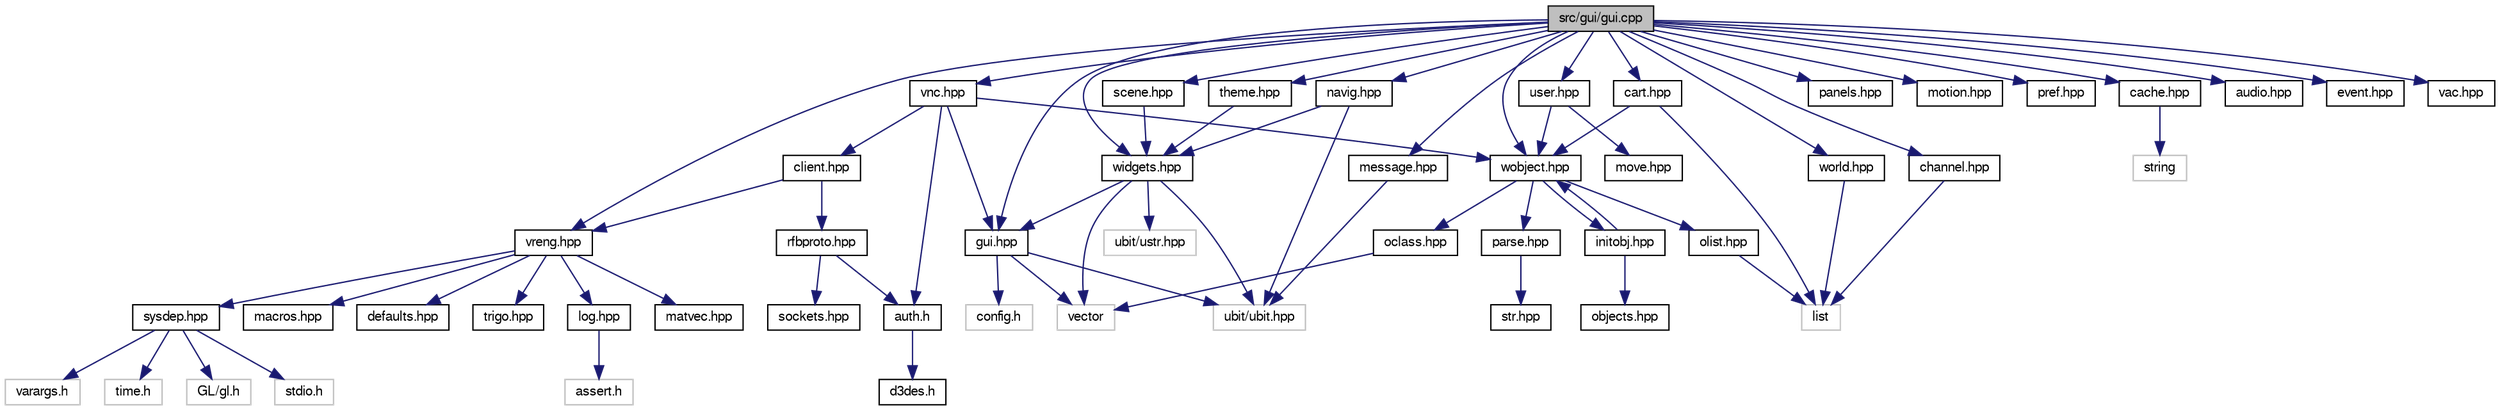 digraph "src/gui/gui.cpp"
{
 // LATEX_PDF_SIZE
  bgcolor="transparent";
  edge [fontname="FreeSans",fontsize="10",labelfontname="FreeSans",labelfontsize="10"];
  node [fontname="FreeSans",fontsize="10",shape=record];
  Node1 [label="src/gui/gui.cpp",height=0.2,width=0.4,color="black", fillcolor="grey75", style="filled", fontcolor="black",tooltip=" "];
  Node1 -> Node2 [color="midnightblue",fontsize="10",style="solid",fontname="FreeSans"];
  Node2 [label="vreng.hpp",height=0.2,width=0.4,color="black",URL="$a00143.html",tooltip=" "];
  Node2 -> Node3 [color="midnightblue",fontsize="10",style="solid",fontname="FreeSans"];
  Node3 [label="sysdep.hpp",height=0.2,width=0.4,color="black",URL="$a00182.html",tooltip=" "];
  Node3 -> Node4 [color="midnightblue",fontsize="10",style="solid",fontname="FreeSans"];
  Node4 [label="stdio.h",height=0.2,width=0.4,color="grey75",tooltip=" "];
  Node3 -> Node5 [color="midnightblue",fontsize="10",style="solid",fontname="FreeSans"];
  Node5 [label="varargs.h",height=0.2,width=0.4,color="grey75",tooltip=" "];
  Node3 -> Node6 [color="midnightblue",fontsize="10",style="solid",fontname="FreeSans"];
  Node6 [label="time.h",height=0.2,width=0.4,color="grey75",tooltip=" "];
  Node3 -> Node7 [color="midnightblue",fontsize="10",style="solid",fontname="FreeSans"];
  Node7 [label="GL/gl.h",height=0.2,width=0.4,color="grey75",tooltip=" "];
  Node2 -> Node8 [color="midnightblue",fontsize="10",style="solid",fontname="FreeSans"];
  Node8 [label="macros.hpp",height=0.2,width=0.4,color="black",URL="$a00047.html",tooltip=" "];
  Node2 -> Node9 [color="midnightblue",fontsize="10",style="solid",fontname="FreeSans"];
  Node9 [label="defaults.hpp",height=0.2,width=0.4,color="black",URL="$a00014.html",tooltip=" "];
  Node2 -> Node10 [color="midnightblue",fontsize="10",style="solid",fontname="FreeSans"];
  Node10 [label="trigo.hpp",height=0.2,width=0.4,color="black",URL="$a00119.html",tooltip=" "];
  Node2 -> Node11 [color="midnightblue",fontsize="10",style="solid",fontname="FreeSans"];
  Node11 [label="log.hpp",height=0.2,width=0.4,color="black",URL="$a00044.html",tooltip=" "];
  Node11 -> Node12 [color="midnightblue",fontsize="10",style="solid",fontname="FreeSans"];
  Node12 [label="assert.h",height=0.2,width=0.4,color="grey75",tooltip=" "];
  Node2 -> Node13 [color="midnightblue",fontsize="10",style="solid",fontname="FreeSans"];
  Node13 [label="matvec.hpp",height=0.2,width=0.4,color="black",URL="$a00053.html",tooltip=" "];
  Node1 -> Node14 [color="midnightblue",fontsize="10",style="solid",fontname="FreeSans"];
  Node14 [label="gui.hpp",height=0.2,width=0.4,color="black",URL="$a00209.html",tooltip=" "];
  Node14 -> Node15 [color="midnightblue",fontsize="10",style="solid",fontname="FreeSans"];
  Node15 [label="config.h",height=0.2,width=0.4,color="grey75",tooltip=" "];
  Node14 -> Node16 [color="midnightblue",fontsize="10",style="solid",fontname="FreeSans"];
  Node16 [label="vector",height=0.2,width=0.4,color="grey75",tooltip=" "];
  Node14 -> Node17 [color="midnightblue",fontsize="10",style="solid",fontname="FreeSans"];
  Node17 [label="ubit/ubit.hpp",height=0.2,width=0.4,color="grey75",tooltip=" "];
  Node1 -> Node18 [color="midnightblue",fontsize="10",style="solid",fontname="FreeSans"];
  Node18 [label="widgets.hpp",height=0.2,width=0.4,color="black",URL="$a00263.html",tooltip=" "];
  Node18 -> Node16 [color="midnightblue",fontsize="10",style="solid",fontname="FreeSans"];
  Node18 -> Node17 [color="midnightblue",fontsize="10",style="solid",fontname="FreeSans"];
  Node18 -> Node14 [color="midnightblue",fontsize="10",style="solid",fontname="FreeSans"];
  Node18 -> Node19 [color="midnightblue",fontsize="10",style="solid",fontname="FreeSans"];
  Node19 [label="ubit/ustr.hpp",height=0.2,width=0.4,color="grey75",tooltip=" "];
  Node1 -> Node20 [color="midnightblue",fontsize="10",style="solid",fontname="FreeSans"];
  Node20 [label="panels.hpp",height=0.2,width=0.4,color="black",URL="$a00245.html",tooltip=" "];
  Node1 -> Node21 [color="midnightblue",fontsize="10",style="solid",fontname="FreeSans"];
  Node21 [label="navig.hpp",height=0.2,width=0.4,color="black",URL="$a00233.html",tooltip=" "];
  Node21 -> Node17 [color="midnightblue",fontsize="10",style="solid",fontname="FreeSans"];
  Node21 -> Node18 [color="midnightblue",fontsize="10",style="solid",fontname="FreeSans"];
  Node1 -> Node22 [color="midnightblue",fontsize="10",style="solid",fontname="FreeSans"];
  Node22 [label="message.hpp",height=0.2,width=0.4,color="black",URL="$a00221.html",tooltip=" "];
  Node22 -> Node17 [color="midnightblue",fontsize="10",style="solid",fontname="FreeSans"];
  Node1 -> Node23 [color="midnightblue",fontsize="10",style="solid",fontname="FreeSans"];
  Node23 [label="scene.hpp",height=0.2,width=0.4,color="black",URL="$a00083.html",tooltip=" "];
  Node23 -> Node18 [color="midnightblue",fontsize="10",style="solid",fontname="FreeSans"];
  Node1 -> Node24 [color="midnightblue",fontsize="10",style="solid",fontname="FreeSans"];
  Node24 [label="motion.hpp",height=0.2,width=0.4,color="black",URL="$a00227.html",tooltip=" "];
  Node1 -> Node25 [color="midnightblue",fontsize="10",style="solid",fontname="FreeSans"];
  Node25 [label="world.hpp",height=0.2,width=0.4,color="black",URL="$a00149.html",tooltip=" "];
  Node25 -> Node26 [color="midnightblue",fontsize="10",style="solid",fontname="FreeSans"];
  Node26 [label="list",height=0.2,width=0.4,color="grey75",tooltip=" "];
  Node1 -> Node27 [color="midnightblue",fontsize="10",style="solid",fontname="FreeSans"];
  Node27 [label="wobject.hpp",height=0.2,width=0.4,color="black",URL="$a00866.html",tooltip=" "];
  Node27 -> Node28 [color="midnightblue",fontsize="10",style="solid",fontname="FreeSans"];
  Node28 [label="oclass.hpp",height=0.2,width=0.4,color="black",URL="$a00626.html",tooltip=" "];
  Node28 -> Node16 [color="midnightblue",fontsize="10",style="solid",fontname="FreeSans"];
  Node27 -> Node29 [color="midnightblue",fontsize="10",style="solid",fontname="FreeSans"];
  Node29 [label="olist.hpp",height=0.2,width=0.4,color="black",URL="$a00632.html",tooltip=" "];
  Node29 -> Node26 [color="midnightblue",fontsize="10",style="solid",fontname="FreeSans"];
  Node27 -> Node30 [color="midnightblue",fontsize="10",style="solid",fontname="FreeSans"];
  Node30 [label="parse.hpp",height=0.2,width=0.4,color="black",URL="$a00638.html",tooltip=" "];
  Node30 -> Node31 [color="midnightblue",fontsize="10",style="solid",fontname="FreeSans"];
  Node31 [label="str.hpp",height=0.2,width=0.4,color="black",URL="$a00179.html",tooltip=" "];
  Node27 -> Node32 [color="midnightblue",fontsize="10",style="solid",fontname="FreeSans"];
  Node32 [label="initobj.hpp",height=0.2,width=0.4,color="black",URL="$a00554.html",tooltip=" "];
  Node32 -> Node33 [color="midnightblue",fontsize="10",style="solid",fontname="FreeSans"];
  Node33 [label="objects.hpp",height=0.2,width=0.4,color="black",URL="$a00620.html",tooltip=" "];
  Node32 -> Node27 [color="midnightblue",fontsize="10",style="solid",fontname="FreeSans"];
  Node1 -> Node34 [color="midnightblue",fontsize="10",style="solid",fontname="FreeSans"];
  Node34 [label="user.hpp",height=0.2,width=0.4,color="black",URL="$a00788.html",tooltip=" "];
  Node34 -> Node27 [color="midnightblue",fontsize="10",style="solid",fontname="FreeSans"];
  Node34 -> Node35 [color="midnightblue",fontsize="10",style="solid",fontname="FreeSans"];
  Node35 [label="move.hpp",height=0.2,width=0.4,color="black",URL="$a00596.html",tooltip=" "];
  Node1 -> Node36 [color="midnightblue",fontsize="10",style="solid",fontname="FreeSans"];
  Node36 [label="vnc.hpp",height=0.2,width=0.4,color="black",URL="$a00800.html",tooltip=" "];
  Node36 -> Node27 [color="midnightblue",fontsize="10",style="solid",fontname="FreeSans"];
  Node36 -> Node37 [color="midnightblue",fontsize="10",style="solid",fontname="FreeSans"];
  Node37 [label="client.hpp",height=0.2,width=0.4,color="black",URL="$a01328.html",tooltip=" "];
  Node37 -> Node2 [color="midnightblue",fontsize="10",style="solid",fontname="FreeSans"];
  Node37 -> Node38 [color="midnightblue",fontsize="10",style="solid",fontname="FreeSans"];
  Node38 [label="rfbproto.hpp",height=0.2,width=0.4,color="black",URL="$a01340.html",tooltip=" "];
  Node38 -> Node39 [color="midnightblue",fontsize="10",style="solid",fontname="FreeSans"];
  Node39 [label="sockets.hpp",height=0.2,width=0.4,color="black",URL="$a01346.html",tooltip=" "];
  Node38 -> Node40 [color="midnightblue",fontsize="10",style="solid",fontname="FreeSans"];
  Node40 [label="auth.h",height=0.2,width=0.4,color="black",URL="$a01322.html",tooltip=" "];
  Node40 -> Node41 [color="midnightblue",fontsize="10",style="solid",fontname="FreeSans"];
  Node41 [label="d3des.h",height=0.2,width=0.4,color="black",URL="$a01334.html",tooltip=" "];
  Node36 -> Node40 [color="midnightblue",fontsize="10",style="solid",fontname="FreeSans"];
  Node36 -> Node14 [color="midnightblue",fontsize="10",style="solid",fontname="FreeSans"];
  Node1 -> Node42 [color="midnightblue",fontsize="10",style="solid",fontname="FreeSans"];
  Node42 [label="cart.hpp",height=0.2,width=0.4,color="black",URL="$a00359.html",tooltip=" "];
  Node42 -> Node27 [color="midnightblue",fontsize="10",style="solid",fontname="FreeSans"];
  Node42 -> Node26 [color="midnightblue",fontsize="10",style="solid",fontname="FreeSans"];
  Node1 -> Node43 [color="midnightblue",fontsize="10",style="solid",fontname="FreeSans"];
  Node43 [label="pref.hpp",height=0.2,width=0.4,color="black",URL="$a00065.html",tooltip=" "];
  Node1 -> Node44 [color="midnightblue",fontsize="10",style="solid",fontname="FreeSans"];
  Node44 [label="cache.hpp",height=0.2,width=0.4,color="black",URL="$a00005.html",tooltip=" "];
  Node44 -> Node45 [color="midnightblue",fontsize="10",style="solid",fontname="FreeSans"];
  Node45 [label="string",height=0.2,width=0.4,color="grey75",tooltip=" "];
  Node1 -> Node46 [color="midnightblue",fontsize="10",style="solid",fontname="FreeSans"];
  Node46 [label="audio.hpp",height=0.2,width=0.4,color="black",URL="$a01238.html",tooltip=" "];
  Node1 -> Node47 [color="midnightblue",fontsize="10",style="solid",fontname="FreeSans"];
  Node47 [label="event.hpp",height=0.2,width=0.4,color="black",URL="$a00878.html",tooltip=" "];
  Node1 -> Node48 [color="midnightblue",fontsize="10",style="solid",fontname="FreeSans"];
  Node48 [label="channel.hpp",height=0.2,width=0.4,color="black",URL="$a00872.html",tooltip=" "];
  Node48 -> Node26 [color="midnightblue",fontsize="10",style="solid",fontname="FreeSans"];
  Node1 -> Node49 [color="midnightblue",fontsize="10",style="solid",fontname="FreeSans"];
  Node49 [label="vac.hpp",height=0.2,width=0.4,color="black",URL="$a00932.html",tooltip=" "];
  Node1 -> Node50 [color="midnightblue",fontsize="10",style="solid",fontname="FreeSans"];
  Node50 [label="theme.hpp",height=0.2,width=0.4,color="black",URL="$a00257.html",tooltip=" "];
  Node50 -> Node18 [color="midnightblue",fontsize="10",style="solid",fontname="FreeSans"];
}
